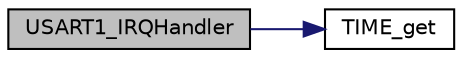 digraph "USART1_IRQHandler"
{
 // LATEX_PDF_SIZE
  edge [fontname="Helvetica",fontsize="10",labelfontname="Helvetica",labelfontsize="10"];
  node [fontname="Helvetica",fontsize="10",shape=record];
  rankdir="LR";
  Node1 [label="USART1_IRQHandler",height=0.2,width=0.4,color="black", fillcolor="grey75", style="filled", fontcolor="black",tooltip="remove old hardware interrupt(USCIAB0TX_VECTOR)"];
  Node1 -> Node2 [color="midnightblue",fontsize="10",style="solid",fontname="Helvetica"];
  Node2 [label="TIME_get",height=0.2,width=0.4,color="black", fillcolor="white", style="filled",URL="$time_8c.html#a1ca2585daaf0d210adde4129c7454bee",tooltip=" "];
}
